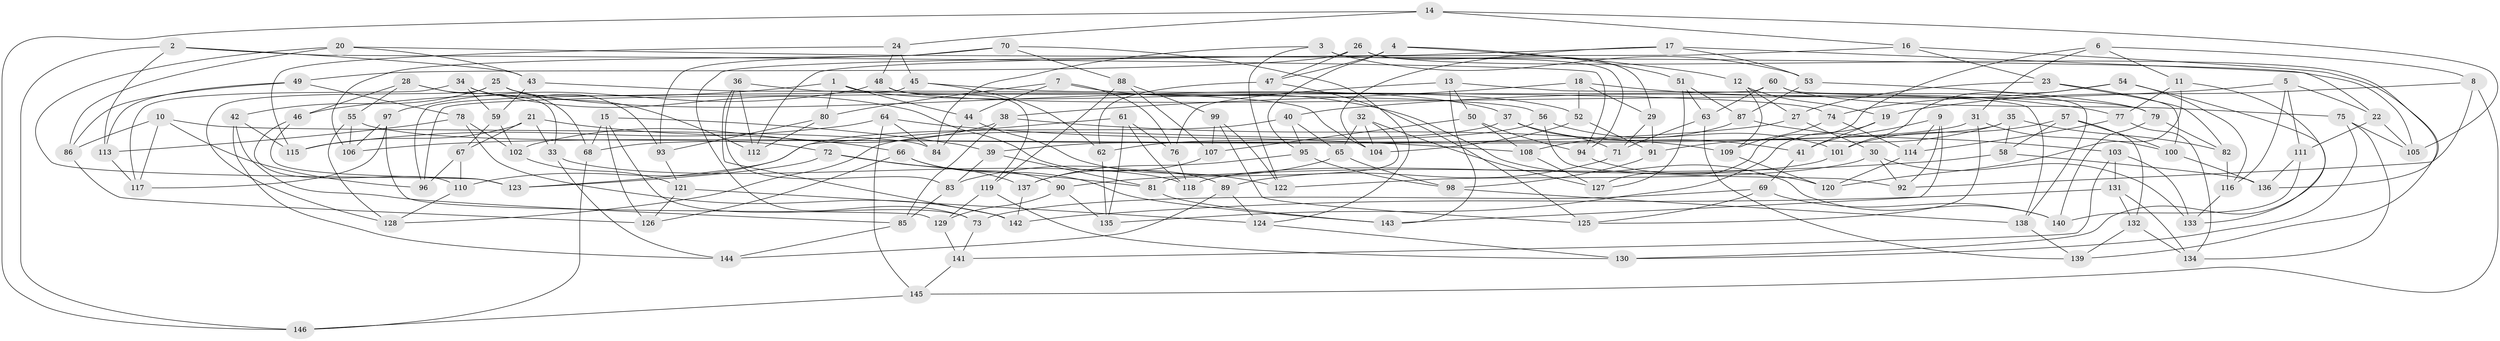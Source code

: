 // coarse degree distribution, {8: 0.0392156862745098, 7: 0.00980392156862745, 6: 0.16666666666666666, 10: 0.029411764705882353, 5: 0.0392156862745098, 4: 0.6862745098039216, 9: 0.00980392156862745, 3: 0.0196078431372549}
// Generated by graph-tools (version 1.1) at 2025/20/03/04/25 18:20:50]
// undirected, 146 vertices, 292 edges
graph export_dot {
graph [start="1"]
  node [color=gray90,style=filled];
  1;
  2;
  3;
  4;
  5;
  6;
  7;
  8;
  9;
  10;
  11;
  12;
  13;
  14;
  15;
  16;
  17;
  18;
  19;
  20;
  21;
  22;
  23;
  24;
  25;
  26;
  27;
  28;
  29;
  30;
  31;
  32;
  33;
  34;
  35;
  36;
  37;
  38;
  39;
  40;
  41;
  42;
  43;
  44;
  45;
  46;
  47;
  48;
  49;
  50;
  51;
  52;
  53;
  54;
  55;
  56;
  57;
  58;
  59;
  60;
  61;
  62;
  63;
  64;
  65;
  66;
  67;
  68;
  69;
  70;
  71;
  72;
  73;
  74;
  75;
  76;
  77;
  78;
  79;
  80;
  81;
  82;
  83;
  84;
  85;
  86;
  87;
  88;
  89;
  90;
  91;
  92;
  93;
  94;
  95;
  96;
  97;
  98;
  99;
  100;
  101;
  102;
  103;
  104;
  105;
  106;
  107;
  108;
  109;
  110;
  111;
  112;
  113;
  114;
  115;
  116;
  117;
  118;
  119;
  120;
  121;
  122;
  123;
  124;
  125;
  126;
  127;
  128;
  129;
  130;
  131;
  132;
  133;
  134;
  135;
  136;
  137;
  138;
  139;
  140;
  141;
  142;
  143;
  144;
  145;
  146;
  1 -- 52;
  1 -- 80;
  1 -- 44;
  1 -- 46;
  2 -- 94;
  2 -- 43;
  2 -- 113;
  2 -- 146;
  3 -- 122;
  3 -- 53;
  3 -- 94;
  3 -- 84;
  4 -- 51;
  4 -- 47;
  4 -- 95;
  4 -- 12;
  5 -- 116;
  5 -- 111;
  5 -- 22;
  5 -- 40;
  6 -- 127;
  6 -- 8;
  6 -- 31;
  6 -- 11;
  7 -- 44;
  7 -- 80;
  7 -- 76;
  7 -- 140;
  8 -- 145;
  8 -- 19;
  8 -- 92;
  9 -- 143;
  9 -- 114;
  9 -- 41;
  9 -- 92;
  10 -- 96;
  10 -- 84;
  10 -- 117;
  10 -- 86;
  11 -- 130;
  11 -- 120;
  11 -- 77;
  12 -- 109;
  12 -- 27;
  12 -- 19;
  13 -- 76;
  13 -- 143;
  13 -- 138;
  13 -- 50;
  14 -- 16;
  14 -- 105;
  14 -- 146;
  14 -- 24;
  15 -- 68;
  15 -- 39;
  15 -- 126;
  15 -- 73;
  16 -- 23;
  16 -- 136;
  16 -- 73;
  17 -- 112;
  17 -- 22;
  17 -- 104;
  17 -- 53;
  18 -- 29;
  18 -- 77;
  18 -- 38;
  18 -- 52;
  19 -- 41;
  19 -- 135;
  20 -- 86;
  20 -- 123;
  20 -- 105;
  20 -- 43;
  21 -- 115;
  21 -- 33;
  21 -- 66;
  21 -- 67;
  22 -- 105;
  22 -- 111;
  23 -- 82;
  23 -- 100;
  23 -- 27;
  24 -- 115;
  24 -- 45;
  24 -- 48;
  25 -- 128;
  25 -- 112;
  25 -- 42;
  25 -- 37;
  26 -- 47;
  26 -- 49;
  26 -- 29;
  26 -- 139;
  27 -- 30;
  27 -- 106;
  28 -- 46;
  28 -- 68;
  28 -- 33;
  28 -- 55;
  29 -- 91;
  29 -- 71;
  30 -- 133;
  30 -- 122;
  30 -- 92;
  31 -- 68;
  31 -- 100;
  31 -- 125;
  32 -- 104;
  32 -- 127;
  32 -- 65;
  32 -- 81;
  33 -- 118;
  33 -- 144;
  34 -- 117;
  34 -- 93;
  34 -- 89;
  34 -- 59;
  35 -- 39;
  35 -- 82;
  35 -- 91;
  35 -- 58;
  36 -- 56;
  36 -- 83;
  36 -- 142;
  36 -- 112;
  37 -- 128;
  37 -- 41;
  37 -- 71;
  38 -- 102;
  38 -- 109;
  38 -- 85;
  39 -- 81;
  39 -- 83;
  40 -- 65;
  40 -- 95;
  40 -- 110;
  41 -- 69;
  42 -- 144;
  42 -- 85;
  42 -- 115;
  43 -- 104;
  43 -- 59;
  44 -- 122;
  44 -- 84;
  45 -- 74;
  45 -- 96;
  45 -- 62;
  46 -- 110;
  46 -- 123;
  47 -- 62;
  47 -- 125;
  48 -- 79;
  48 -- 119;
  48 -- 97;
  49 -- 78;
  49 -- 86;
  49 -- 113;
  50 -- 94;
  50 -- 107;
  50 -- 108;
  51 -- 127;
  51 -- 63;
  51 -- 87;
  52 -- 91;
  52 -- 104;
  53 -- 87;
  53 -- 79;
  54 -- 74;
  54 -- 101;
  54 -- 133;
  54 -- 116;
  55 -- 106;
  55 -- 72;
  55 -- 128;
  56 -- 101;
  56 -- 62;
  56 -- 92;
  57 -- 58;
  57 -- 132;
  57 -- 100;
  57 -- 101;
  58 -- 90;
  58 -- 136;
  59 -- 102;
  59 -- 67;
  60 -- 75;
  60 -- 138;
  60 -- 96;
  60 -- 63;
  61 -- 76;
  61 -- 135;
  61 -- 118;
  61 -- 123;
  62 -- 135;
  63 -- 139;
  63 -- 71;
  64 -- 145;
  64 -- 115;
  64 -- 84;
  64 -- 108;
  65 -- 83;
  65 -- 98;
  66 -- 126;
  66 -- 90;
  66 -- 143;
  67 -- 96;
  67 -- 110;
  68 -- 146;
  69 -- 140;
  69 -- 73;
  69 -- 125;
  70 -- 124;
  70 -- 106;
  70 -- 93;
  70 -- 88;
  71 -- 89;
  72 -- 137;
  72 -- 81;
  72 -- 123;
  73 -- 141;
  74 -- 109;
  74 -- 114;
  75 -- 134;
  75 -- 130;
  75 -- 105;
  76 -- 118;
  77 -- 134;
  77 -- 114;
  78 -- 142;
  78 -- 113;
  78 -- 102;
  79 -- 82;
  79 -- 140;
  80 -- 93;
  80 -- 112;
  81 -- 143;
  82 -- 116;
  83 -- 85;
  85 -- 144;
  86 -- 126;
  87 -- 103;
  87 -- 108;
  88 -- 119;
  88 -- 107;
  88 -- 99;
  89 -- 124;
  89 -- 144;
  90 -- 129;
  90 -- 135;
  91 -- 98;
  93 -- 121;
  94 -- 120;
  95 -- 137;
  95 -- 98;
  97 -- 129;
  97 -- 106;
  97 -- 117;
  98 -- 138;
  99 -- 125;
  99 -- 107;
  99 -- 122;
  100 -- 136;
  101 -- 118;
  102 -- 121;
  103 -- 141;
  103 -- 133;
  103 -- 131;
  107 -- 137;
  108 -- 127;
  109 -- 120;
  110 -- 128;
  111 -- 136;
  111 -- 140;
  113 -- 117;
  114 -- 120;
  116 -- 133;
  119 -- 129;
  119 -- 130;
  121 -- 126;
  121 -- 124;
  124 -- 130;
  129 -- 141;
  131 -- 134;
  131 -- 142;
  131 -- 132;
  132 -- 134;
  132 -- 139;
  137 -- 142;
  138 -- 139;
  141 -- 145;
  145 -- 146;
}
